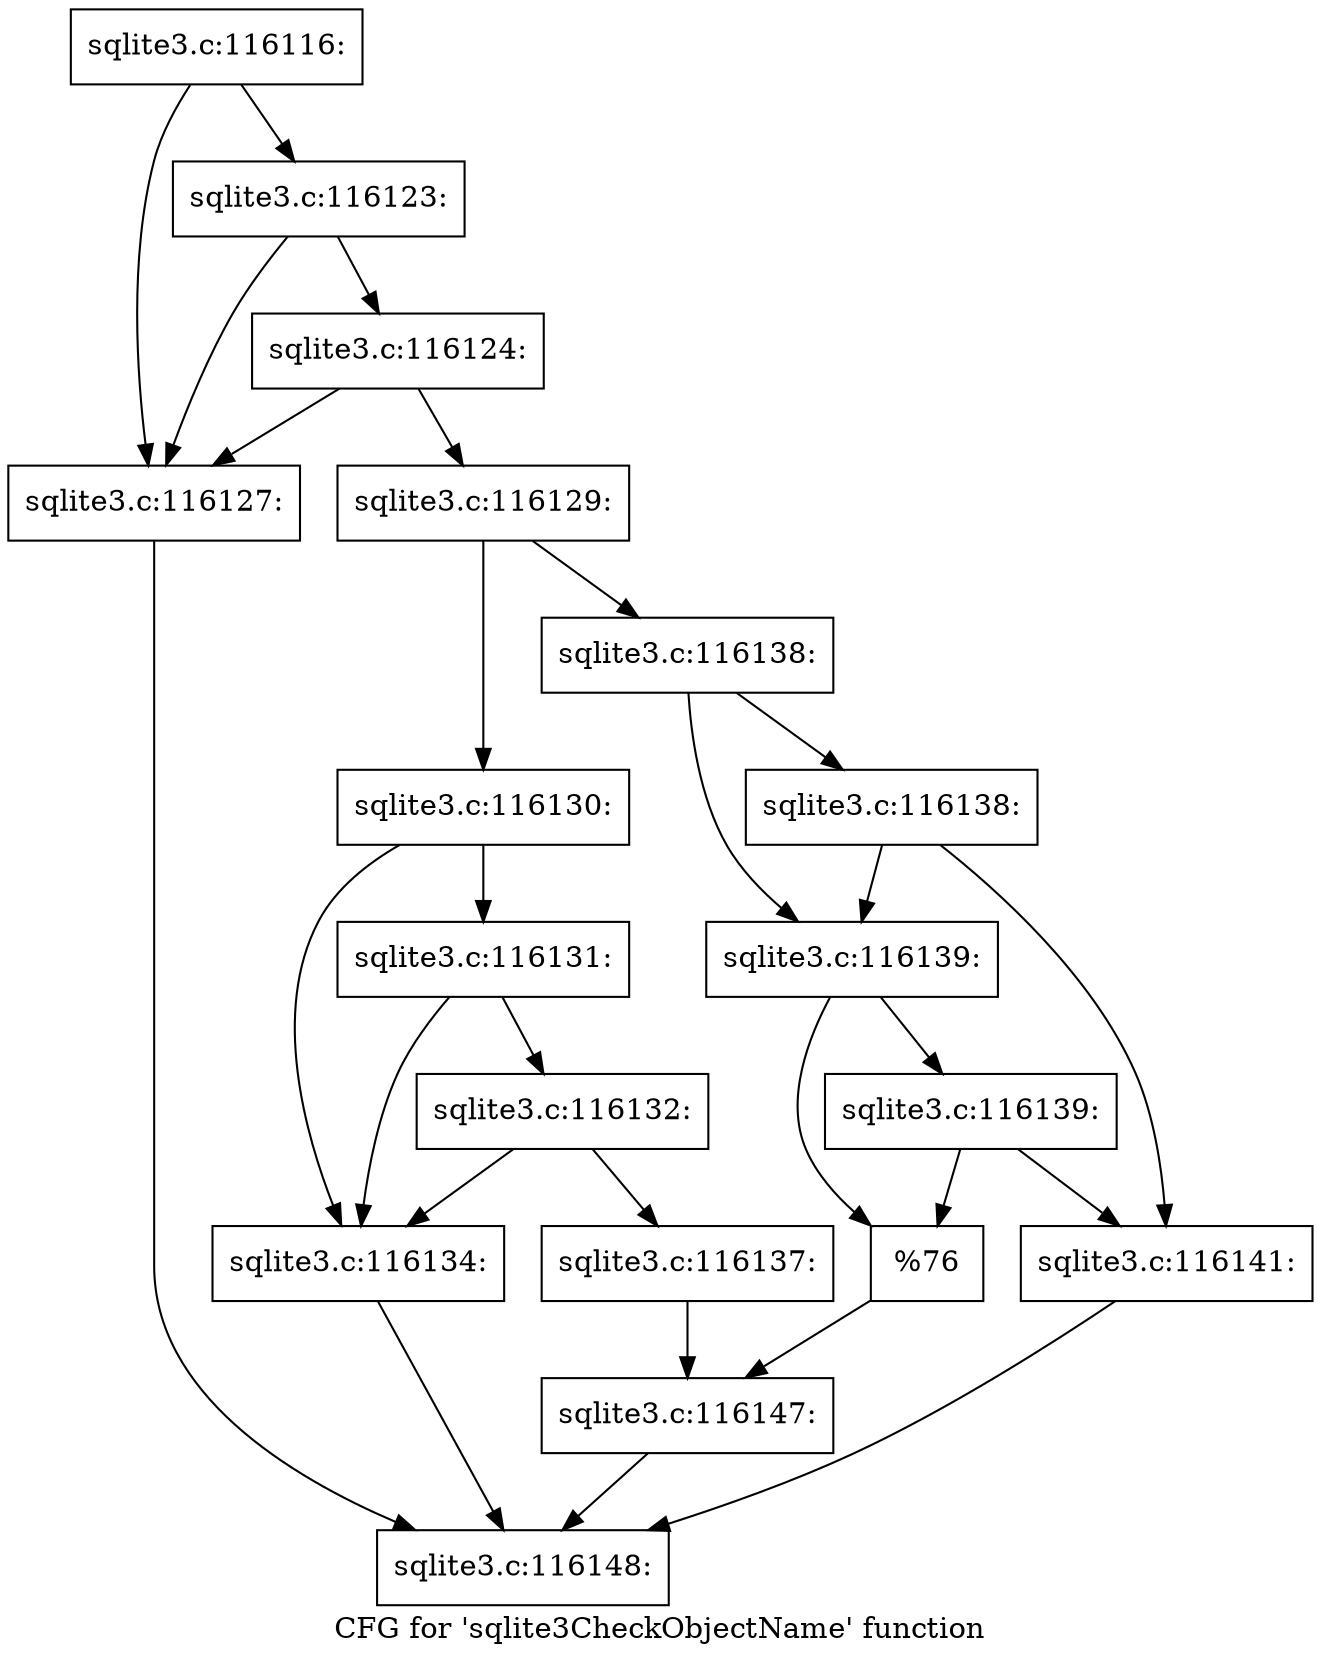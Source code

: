 digraph "CFG for 'sqlite3CheckObjectName' function" {
	label="CFG for 'sqlite3CheckObjectName' function";

	Node0x55c0f8d71b30 [shape=record,label="{sqlite3.c:116116:}"];
	Node0x55c0f8d71b30 -> Node0x55c0f8d89c70;
	Node0x55c0f8d71b30 -> Node0x55c0f8d89d90;
	Node0x55c0f8d89d90 [shape=record,label="{sqlite3.c:116123:}"];
	Node0x55c0f8d89d90 -> Node0x55c0f8d89c70;
	Node0x55c0f8d89d90 -> Node0x55c0f8d89d10;
	Node0x55c0f8d89d10 [shape=record,label="{sqlite3.c:116124:}"];
	Node0x55c0f8d89d10 -> Node0x55c0f8d89cc0;
	Node0x55c0f8d89d10 -> Node0x55c0f8d89c70;
	Node0x55c0f8d89c70 [shape=record,label="{sqlite3.c:116127:}"];
	Node0x55c0f8d89c70 -> Node0x55c0f8d87410;
	Node0x55c0f8d89cc0 [shape=record,label="{sqlite3.c:116129:}"];
	Node0x55c0f8d89cc0 -> Node0x55c0f8d8ab90;
	Node0x55c0f8d89cc0 -> Node0x55c0f8d8ac30;
	Node0x55c0f8d8ab90 [shape=record,label="{sqlite3.c:116130:}"];
	Node0x55c0f8d8ab90 -> Node0x55c0f8d8b1c0;
	Node0x55c0f8d8ab90 -> Node0x55c0f8d8b2e0;
	Node0x55c0f8d8b2e0 [shape=record,label="{sqlite3.c:116131:}"];
	Node0x55c0f8d8b2e0 -> Node0x55c0f8d8b1c0;
	Node0x55c0f8d8b2e0 -> Node0x55c0f8d8b260;
	Node0x55c0f8d8b260 [shape=record,label="{sqlite3.c:116132:}"];
	Node0x55c0f8d8b260 -> Node0x55c0f8d8b1c0;
	Node0x55c0f8d8b260 -> Node0x55c0f8d8b210;
	Node0x55c0f8d8b1c0 [shape=record,label="{sqlite3.c:116134:}"];
	Node0x55c0f8d8b1c0 -> Node0x55c0f8d87410;
	Node0x55c0f8d8b210 [shape=record,label="{sqlite3.c:116137:}"];
	Node0x55c0f8d8b210 -> Node0x55c0f8d8abe0;
	Node0x55c0f8d8ac30 [shape=record,label="{sqlite3.c:116138:}"];
	Node0x55c0f8d8ac30 -> Node0x55c0f8d8cfb0;
	Node0x55c0f8d8ac30 -> Node0x55c0f8d8cf30;
	Node0x55c0f8d8cfb0 [shape=record,label="{sqlite3.c:116138:}"];
	Node0x55c0f8d8cfb0 -> Node0x55c0f8d8ce90;
	Node0x55c0f8d8cfb0 -> Node0x55c0f8d8cf30;
	Node0x55c0f8d8cf30 [shape=record,label="{sqlite3.c:116139:}"];
	Node0x55c0f8d8cf30 -> Node0x55c0f8d8da00;
	Node0x55c0f8d8cf30 -> Node0x55c0f8d8cee0;
	Node0x55c0f8d8da00 [shape=record,label="{sqlite3.c:116139:}"];
	Node0x55c0f8d8da00 -> Node0x55c0f8d8ce90;
	Node0x55c0f8d8da00 -> Node0x55c0f8d8cee0;
	Node0x55c0f8d8ce90 [shape=record,label="{sqlite3.c:116141:}"];
	Node0x55c0f8d8ce90 -> Node0x55c0f8d87410;
	Node0x55c0f8d8cee0 [shape=record,label="{%76}"];
	Node0x55c0f8d8cee0 -> Node0x55c0f8d8abe0;
	Node0x55c0f8d8abe0 [shape=record,label="{sqlite3.c:116147:}"];
	Node0x55c0f8d8abe0 -> Node0x55c0f8d87410;
	Node0x55c0f8d87410 [shape=record,label="{sqlite3.c:116148:}"];
}
